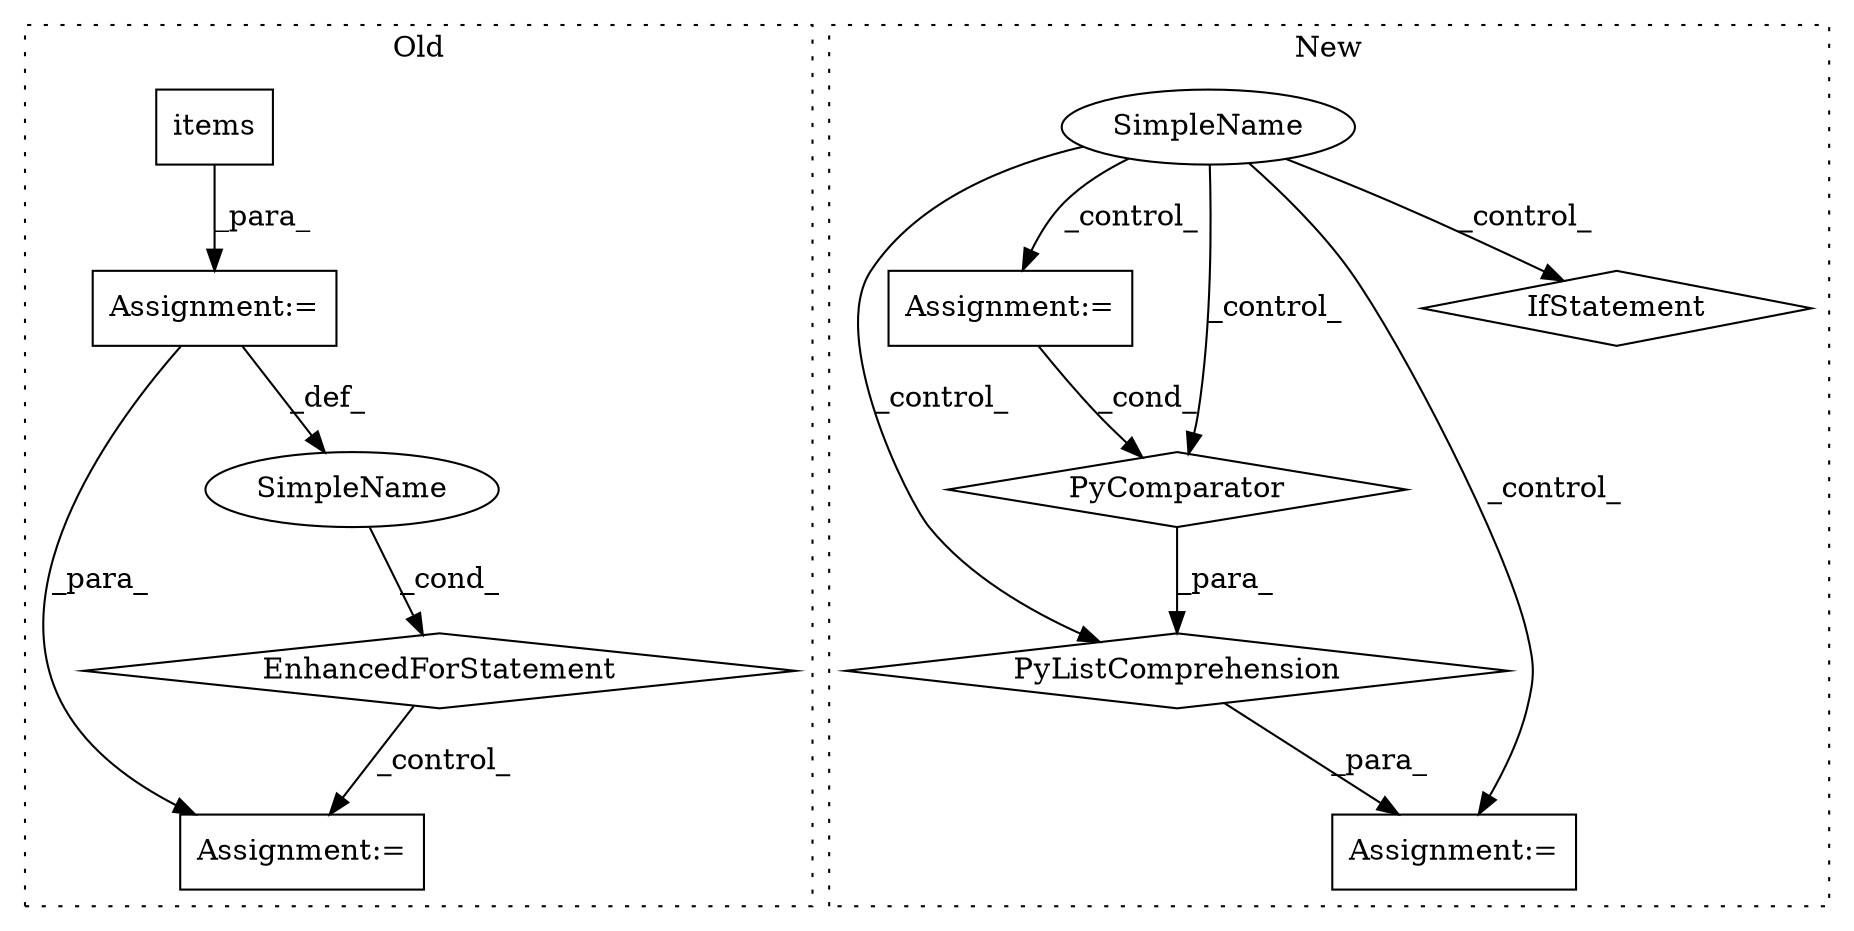 digraph G {
subgraph cluster0 {
1 [label="items" a="32" s="1637" l="7" shape="box"];
5 [label="Assignment:=" a="7" s="1548,1644" l="75,2" shape="box"];
6 [label="EnhancedForStatement" a="70" s="1548,1644" l="75,2" shape="diamond"];
8 [label="Assignment:=" a="7" s="1679" l="1" shape="box"];
11 [label="SimpleName" a="42" s="1627" l="1" shape="ellipse"];
label = "Old";
style="dotted";
}
subgraph cluster1 {
2 [label="PyListComprehension" a="109" s="7717" l="234" shape="diamond"];
3 [label="Assignment:=" a="7" s="7799" l="144" shape="box"];
4 [label="PyComparator" a="113" s="7799" l="144" shape="diamond"];
7 [label="Assignment:=" a="7" s="7701" l="16" shape="box"];
9 [label="SimpleName" a="42" s="" l="" shape="ellipse"];
10 [label="IfStatement" a="25" s="7799" l="144" shape="diamond"];
label = "New";
style="dotted";
}
1 -> 5 [label="_para_"];
2 -> 7 [label="_para_"];
3 -> 4 [label="_cond_"];
4 -> 2 [label="_para_"];
5 -> 11 [label="_def_"];
5 -> 8 [label="_para_"];
6 -> 8 [label="_control_"];
9 -> 7 [label="_control_"];
9 -> 4 [label="_control_"];
9 -> 2 [label="_control_"];
9 -> 3 [label="_control_"];
9 -> 10 [label="_control_"];
11 -> 6 [label="_cond_"];
}